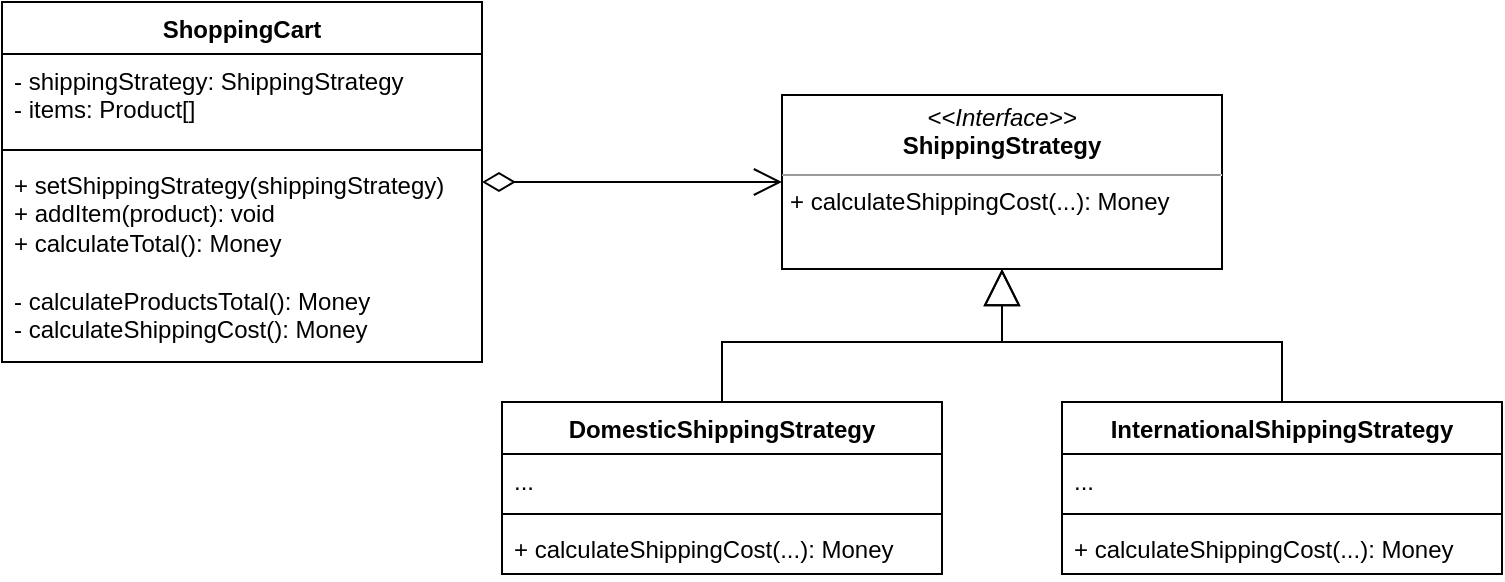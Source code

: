 <mxfile version="21.2.8" type="device">
  <diagram id="C5RBs43oDa-KdzZeNtuy" name="Page-1">
    <mxGraphModel dx="1195" dy="703" grid="1" gridSize="10" guides="1" tooltips="1" connect="1" arrows="1" fold="1" page="1" pageScale="1" pageWidth="827" pageHeight="1169" math="0" shadow="0">
      <root>
        <mxCell id="WIyWlLk6GJQsqaUBKTNV-0" />
        <mxCell id="WIyWlLk6GJQsqaUBKTNV-1" parent="WIyWlLk6GJQsqaUBKTNV-0" />
        <mxCell id="DoHjyt7_0O7BHmqybZxs-0" value="ShoppingCart" style="swimlane;fontStyle=1;align=center;verticalAlign=top;childLayout=stackLayout;horizontal=1;startSize=26;horizontalStack=0;resizeParent=1;resizeParentMax=0;resizeLast=0;collapsible=1;marginBottom=0;whiteSpace=wrap;html=1;" vertex="1" parent="WIyWlLk6GJQsqaUBKTNV-1">
          <mxGeometry x="39" y="40" width="240" height="180" as="geometry" />
        </mxCell>
        <mxCell id="DoHjyt7_0O7BHmqybZxs-1" value="- shippingStrategy:&amp;nbsp;ShippingStrategy&lt;br&gt;- items: Product[]" style="text;strokeColor=none;fillColor=none;align=left;verticalAlign=top;spacingLeft=4;spacingRight=4;overflow=hidden;rotatable=0;points=[[0,0.5],[1,0.5]];portConstraint=eastwest;whiteSpace=wrap;html=1;" vertex="1" parent="DoHjyt7_0O7BHmqybZxs-0">
          <mxGeometry y="26" width="240" height="44" as="geometry" />
        </mxCell>
        <mxCell id="DoHjyt7_0O7BHmqybZxs-2" value="" style="line;strokeWidth=1;fillColor=none;align=left;verticalAlign=middle;spacingTop=-1;spacingLeft=3;spacingRight=3;rotatable=0;labelPosition=right;points=[];portConstraint=eastwest;strokeColor=inherit;" vertex="1" parent="DoHjyt7_0O7BHmqybZxs-0">
          <mxGeometry y="70" width="240" height="8" as="geometry" />
        </mxCell>
        <mxCell id="DoHjyt7_0O7BHmqybZxs-3" value="+&amp;nbsp;setShippingStrategy(shippingStrategy)&lt;br&gt;+&amp;nbsp;addItem(product): void&lt;br&gt;+&amp;nbsp;calculateTotal(): Money&lt;br&gt;&lt;br&gt;-&amp;nbsp;calculateProductsTotal(): Money&lt;br&gt;- calculateShippingCost(): Money" style="text;strokeColor=none;fillColor=none;align=left;verticalAlign=top;spacingLeft=4;spacingRight=4;overflow=hidden;rotatable=0;points=[[0,0.5],[1,0.5]];portConstraint=eastwest;whiteSpace=wrap;html=1;" vertex="1" parent="DoHjyt7_0O7BHmqybZxs-0">
          <mxGeometry y="78" width="240" height="102" as="geometry" />
        </mxCell>
        <mxCell id="DoHjyt7_0O7BHmqybZxs-4" value="&lt;p style=&quot;margin:0px;margin-top:4px;text-align:center;&quot;&gt;&lt;i&gt;&amp;lt;&amp;lt;Interface&amp;gt;&amp;gt;&lt;/i&gt;&lt;br&gt;&lt;b&gt;ShippingStrategy&lt;/b&gt;&lt;br&gt;&lt;/p&gt;&lt;hr size=&quot;1&quot;&gt;&lt;p style=&quot;margin:0px;margin-left:4px;&quot;&gt;&lt;/p&gt;&lt;p style=&quot;margin:0px;margin-left:4px;&quot;&gt;+ calculateShippingCost(...): Money&lt;br&gt;&lt;/p&gt;" style="verticalAlign=top;align=left;overflow=fill;fontSize=12;fontFamily=Helvetica;html=1;whiteSpace=wrap;" vertex="1" parent="WIyWlLk6GJQsqaUBKTNV-1">
          <mxGeometry x="429" y="86.5" width="220" height="87" as="geometry" />
        </mxCell>
        <mxCell id="DoHjyt7_0O7BHmqybZxs-5" value="DomesticShippingStrategy" style="swimlane;fontStyle=1;align=center;verticalAlign=top;childLayout=stackLayout;horizontal=1;startSize=26;horizontalStack=0;resizeParent=1;resizeParentMax=0;resizeLast=0;collapsible=1;marginBottom=0;whiteSpace=wrap;html=1;" vertex="1" parent="WIyWlLk6GJQsqaUBKTNV-1">
          <mxGeometry x="289" y="240" width="220" height="86" as="geometry" />
        </mxCell>
        <mxCell id="DoHjyt7_0O7BHmqybZxs-6" value="..." style="text;strokeColor=none;fillColor=none;align=left;verticalAlign=top;spacingLeft=4;spacingRight=4;overflow=hidden;rotatable=0;points=[[0,0.5],[1,0.5]];portConstraint=eastwest;whiteSpace=wrap;html=1;" vertex="1" parent="DoHjyt7_0O7BHmqybZxs-5">
          <mxGeometry y="26" width="220" height="26" as="geometry" />
        </mxCell>
        <mxCell id="DoHjyt7_0O7BHmqybZxs-7" value="" style="line;strokeWidth=1;fillColor=none;align=left;verticalAlign=middle;spacingTop=-1;spacingLeft=3;spacingRight=3;rotatable=0;labelPosition=right;points=[];portConstraint=eastwest;strokeColor=inherit;" vertex="1" parent="DoHjyt7_0O7BHmqybZxs-5">
          <mxGeometry y="52" width="220" height="8" as="geometry" />
        </mxCell>
        <mxCell id="DoHjyt7_0O7BHmqybZxs-8" value="+ calculateShippingCost(...): Money" style="text;strokeColor=none;fillColor=none;align=left;verticalAlign=top;spacingLeft=4;spacingRight=4;overflow=hidden;rotatable=0;points=[[0,0.5],[1,0.5]];portConstraint=eastwest;whiteSpace=wrap;html=1;" vertex="1" parent="DoHjyt7_0O7BHmqybZxs-5">
          <mxGeometry y="60" width="220" height="26" as="geometry" />
        </mxCell>
        <mxCell id="DoHjyt7_0O7BHmqybZxs-9" value="InternationalShippingStrategy" style="swimlane;fontStyle=1;align=center;verticalAlign=top;childLayout=stackLayout;horizontal=1;startSize=26;horizontalStack=0;resizeParent=1;resizeParentMax=0;resizeLast=0;collapsible=1;marginBottom=0;whiteSpace=wrap;html=1;" vertex="1" parent="WIyWlLk6GJQsqaUBKTNV-1">
          <mxGeometry x="569" y="240" width="220" height="86" as="geometry" />
        </mxCell>
        <mxCell id="DoHjyt7_0O7BHmqybZxs-10" value="..." style="text;strokeColor=none;fillColor=none;align=left;verticalAlign=top;spacingLeft=4;spacingRight=4;overflow=hidden;rotatable=0;points=[[0,0.5],[1,0.5]];portConstraint=eastwest;whiteSpace=wrap;html=1;" vertex="1" parent="DoHjyt7_0O7BHmqybZxs-9">
          <mxGeometry y="26" width="220" height="26" as="geometry" />
        </mxCell>
        <mxCell id="DoHjyt7_0O7BHmqybZxs-11" value="" style="line;strokeWidth=1;fillColor=none;align=left;verticalAlign=middle;spacingTop=-1;spacingLeft=3;spacingRight=3;rotatable=0;labelPosition=right;points=[];portConstraint=eastwest;strokeColor=inherit;" vertex="1" parent="DoHjyt7_0O7BHmqybZxs-9">
          <mxGeometry y="52" width="220" height="8" as="geometry" />
        </mxCell>
        <mxCell id="DoHjyt7_0O7BHmqybZxs-12" value="+ calculateShippingCost(...): Money" style="text;strokeColor=none;fillColor=none;align=left;verticalAlign=top;spacingLeft=4;spacingRight=4;overflow=hidden;rotatable=0;points=[[0,0.5],[1,0.5]];portConstraint=eastwest;whiteSpace=wrap;html=1;" vertex="1" parent="DoHjyt7_0O7BHmqybZxs-9">
          <mxGeometry y="60" width="220" height="26" as="geometry" />
        </mxCell>
        <mxCell id="DoHjyt7_0O7BHmqybZxs-13" value="" style="endArrow=open;html=1;endSize=12;startArrow=diamondThin;startSize=14;startFill=0;edgeStyle=orthogonalEdgeStyle;align=left;verticalAlign=bottom;rounded=0;" edge="1" parent="WIyWlLk6GJQsqaUBKTNV-1" source="DoHjyt7_0O7BHmqybZxs-0" target="DoHjyt7_0O7BHmqybZxs-4">
          <mxGeometry x="-1" y="3" relative="1" as="geometry">
            <mxPoint x="289" y="210" as="sourcePoint" />
            <mxPoint x="449" y="210" as="targetPoint" />
          </mxGeometry>
        </mxCell>
        <mxCell id="DoHjyt7_0O7BHmqybZxs-14" value="" style="endArrow=block;endSize=16;endFill=0;html=1;rounded=0;edgeStyle=orthogonalEdgeStyle;" edge="1" parent="WIyWlLk6GJQsqaUBKTNV-1" source="DoHjyt7_0O7BHmqybZxs-5" target="DoHjyt7_0O7BHmqybZxs-4">
          <mxGeometry width="160" relative="1" as="geometry">
            <mxPoint x="129" y="400" as="sourcePoint" />
            <mxPoint x="289" y="400" as="targetPoint" />
            <Array as="points">
              <mxPoint x="399" y="210" />
              <mxPoint x="539" y="210" />
            </Array>
          </mxGeometry>
        </mxCell>
        <mxCell id="DoHjyt7_0O7BHmqybZxs-15" value="" style="endArrow=block;endSize=16;endFill=0;html=1;rounded=0;edgeStyle=orthogonalEdgeStyle;" edge="1" parent="WIyWlLk6GJQsqaUBKTNV-1" source="DoHjyt7_0O7BHmqybZxs-9" target="DoHjyt7_0O7BHmqybZxs-4">
          <mxGeometry width="160" relative="1" as="geometry">
            <mxPoint x="409" y="250" as="sourcePoint" />
            <mxPoint x="549" y="184" as="targetPoint" />
            <Array as="points">
              <mxPoint x="679" y="210" />
              <mxPoint x="539" y="210" />
            </Array>
          </mxGeometry>
        </mxCell>
      </root>
    </mxGraphModel>
  </diagram>
</mxfile>
